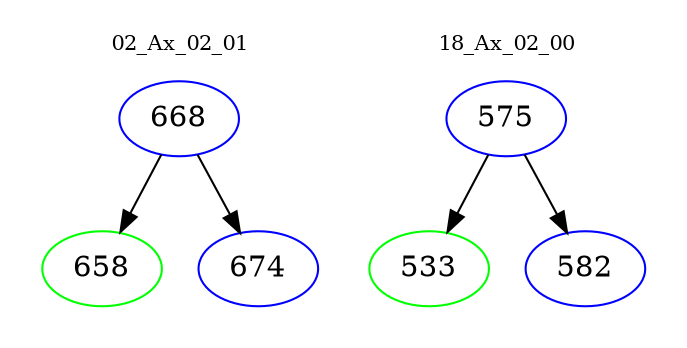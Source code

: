 digraph{
subgraph cluster_0 {
color = white
label = "02_Ax_02_01";
fontsize=10;
T0_668 [label="668", color="blue"]
T0_668 -> T0_658 [color="black"]
T0_658 [label="658", color="green"]
T0_668 -> T0_674 [color="black"]
T0_674 [label="674", color="blue"]
}
subgraph cluster_1 {
color = white
label = "18_Ax_02_00";
fontsize=10;
T1_575 [label="575", color="blue"]
T1_575 -> T1_533 [color="black"]
T1_533 [label="533", color="green"]
T1_575 -> T1_582 [color="black"]
T1_582 [label="582", color="blue"]
}
}
